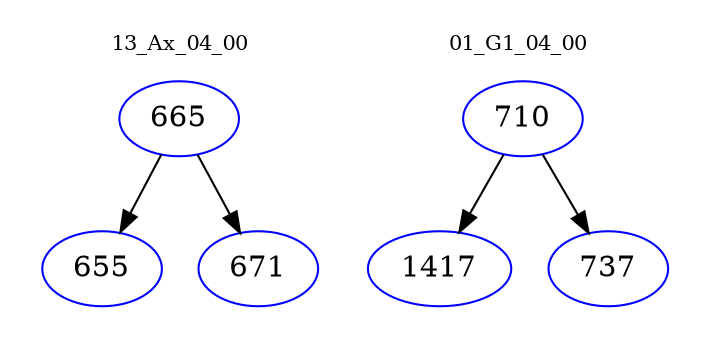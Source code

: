 digraph{
subgraph cluster_0 {
color = white
label = "13_Ax_04_00";
fontsize=10;
T0_665 [label="665", color="blue"]
T0_665 -> T0_655 [color="black"]
T0_655 [label="655", color="blue"]
T0_665 -> T0_671 [color="black"]
T0_671 [label="671", color="blue"]
}
subgraph cluster_1 {
color = white
label = "01_G1_04_00";
fontsize=10;
T1_710 [label="710", color="blue"]
T1_710 -> T1_1417 [color="black"]
T1_1417 [label="1417", color="blue"]
T1_710 -> T1_737 [color="black"]
T1_737 [label="737", color="blue"]
}
}
